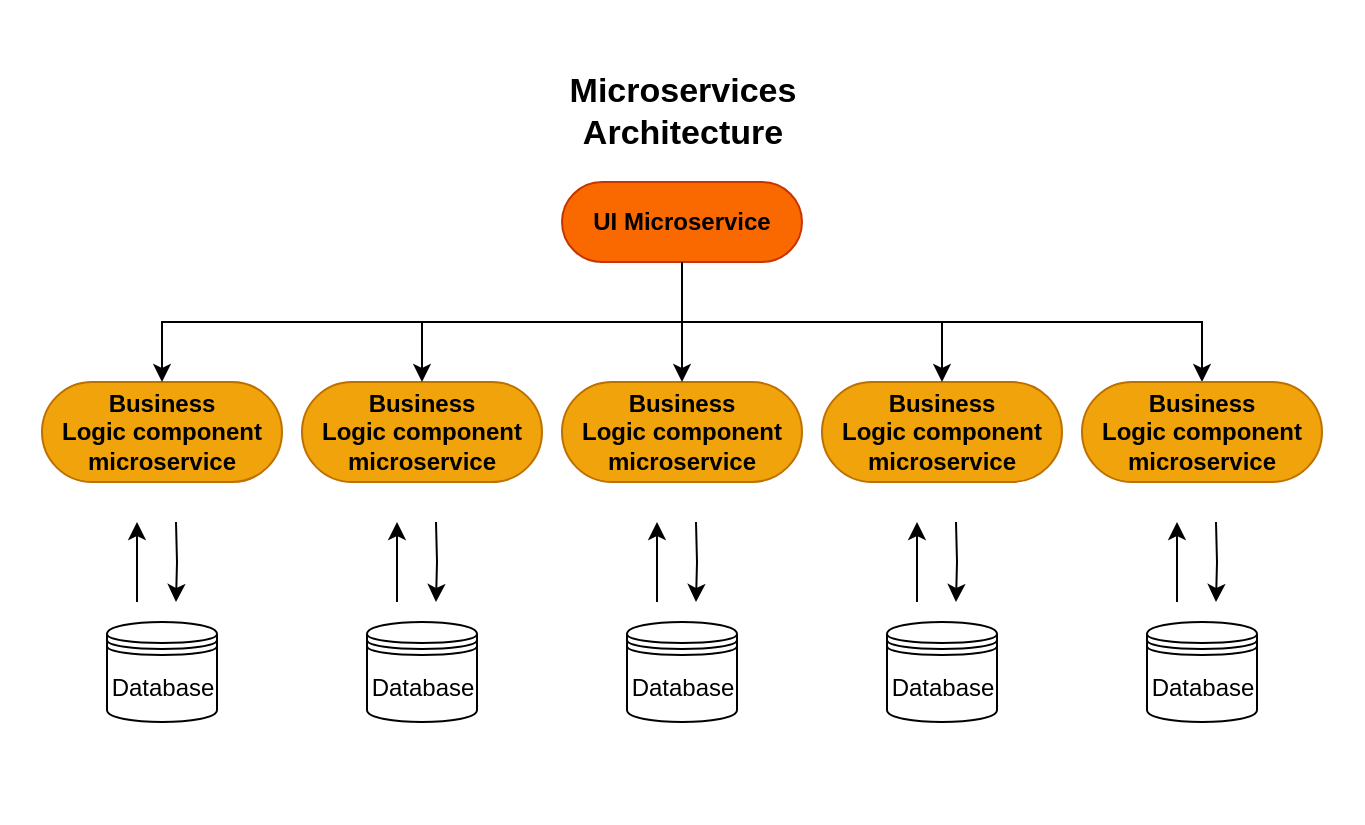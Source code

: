 <mxfile version="24.7.17">
  <diagram name="Page-1" id="I1JmYus51bPRpTJSfx-f">
    <mxGraphModel dx="1098" dy="988" grid="1" gridSize="10" guides="1" tooltips="1" connect="1" arrows="1" fold="1" page="1" pageScale="1" pageWidth="850" pageHeight="1100" math="0" shadow="0">
      <root>
        <mxCell id="0" />
        <mxCell id="1" parent="0" />
        <mxCell id="V1wCiQhz8U4Y6uBU5TtN-47" style="edgeStyle=orthogonalEdgeStyle;rounded=0;orthogonalLoop=1;jettySize=auto;html=1;exitX=0.5;exitY=0.5;exitDx=0;exitDy=20;exitPerimeter=0;" edge="1" parent="1" source="sDq0VXqV6MLcIJx__lWi-2" target="V1wCiQhz8U4Y6uBU5TtN-37">
          <mxGeometry relative="1" as="geometry" />
        </mxCell>
        <mxCell id="sDq0VXqV6MLcIJx__lWi-2" value="UI Microservice" style="html=1;dashed=0;whiteSpace=wrap;shape=mxgraph.dfd.start;fillColor=#fa6800;fontColor=#000000;strokeColor=#C73500;fontStyle=1" parent="1" vertex="1">
          <mxGeometry x="300" y="270" width="120" height="40" as="geometry" />
        </mxCell>
        <mxCell id="sDq0VXqV6MLcIJx__lWi-3" value="Business Logic&amp;nbsp;&lt;span style=&quot;background-color: initial;&quot;&gt;component microservice&lt;/span&gt;" style="html=1;dashed=0;whiteSpace=wrap;shape=mxgraph.dfd.start;fontStyle=1;fillColor=#f0a30a;fontColor=#000000;strokeColor=#BD7000;" parent="1" vertex="1">
          <mxGeometry x="40" y="370" width="120" height="50" as="geometry" />
        </mxCell>
        <mxCell id="sDq0VXqV6MLcIJx__lWi-9" value="&lt;font style=&quot;font-size: 17px;&quot;&gt;&lt;b&gt;Microservices&lt;/b&gt;&lt;/font&gt;&lt;div&gt;&lt;font style=&quot;font-size: 17px;&quot;&gt;&lt;b&gt;Architecture&lt;/b&gt;&lt;/font&gt;&lt;/div&gt;" style="text;html=1;align=center;verticalAlign=middle;resizable=0;points=[];autosize=1;strokeColor=none;fillColor=none;" parent="1" vertex="1">
          <mxGeometry x="290" y="210" width="140" height="50" as="geometry" />
        </mxCell>
        <mxCell id="V1wCiQhz8U4Y6uBU5TtN-22" value="Database" style="shape=datastore;whiteSpace=wrap;html=1;" vertex="1" parent="1">
          <mxGeometry x="72.5" y="490" width="55" height="50" as="geometry" />
        </mxCell>
        <mxCell id="V1wCiQhz8U4Y6uBU5TtN-23" value="" style="endArrow=classic;html=1;rounded=0;" edge="1" parent="1">
          <mxGeometry width="50" height="50" relative="1" as="geometry">
            <mxPoint x="87.5" y="480" as="sourcePoint" />
            <mxPoint x="87.5" y="440" as="targetPoint" />
          </mxGeometry>
        </mxCell>
        <mxCell id="V1wCiQhz8U4Y6uBU5TtN-24" value="" style="endArrow=classic;html=1;rounded=0;" edge="1" parent="1">
          <mxGeometry width="50" height="50" relative="1" as="geometry">
            <mxPoint x="107" y="440" as="sourcePoint" />
            <mxPoint x="107" y="480" as="targetPoint" />
            <Array as="points">
              <mxPoint x="107.5" y="460" />
            </Array>
          </mxGeometry>
        </mxCell>
        <mxCell id="V1wCiQhz8U4Y6uBU5TtN-25" value="Business Logic&amp;nbsp;&lt;span style=&quot;background-color: initial;&quot;&gt;component microservice&lt;/span&gt;" style="html=1;dashed=0;whiteSpace=wrap;shape=mxgraph.dfd.start;fontStyle=1;fillColor=#f0a30a;fontColor=#000000;strokeColor=#BD7000;" vertex="1" parent="1">
          <mxGeometry x="170" y="370" width="120" height="50" as="geometry" />
        </mxCell>
        <mxCell id="V1wCiQhz8U4Y6uBU5TtN-26" value="Database" style="shape=datastore;whiteSpace=wrap;html=1;" vertex="1" parent="1">
          <mxGeometry x="202.5" y="490" width="55" height="50" as="geometry" />
        </mxCell>
        <mxCell id="V1wCiQhz8U4Y6uBU5TtN-27" value="" style="endArrow=classic;html=1;rounded=0;" edge="1" parent="1">
          <mxGeometry width="50" height="50" relative="1" as="geometry">
            <mxPoint x="217.5" y="480" as="sourcePoint" />
            <mxPoint x="217.5" y="440" as="targetPoint" />
          </mxGeometry>
        </mxCell>
        <mxCell id="V1wCiQhz8U4Y6uBU5TtN-28" value="" style="endArrow=classic;html=1;rounded=0;" edge="1" parent="1">
          <mxGeometry width="50" height="50" relative="1" as="geometry">
            <mxPoint x="237" y="440" as="sourcePoint" />
            <mxPoint x="237" y="480" as="targetPoint" />
            <Array as="points">
              <mxPoint x="237.5" y="460" />
            </Array>
          </mxGeometry>
        </mxCell>
        <mxCell id="V1wCiQhz8U4Y6uBU5TtN-29" value="Business Logic&amp;nbsp;&lt;span style=&quot;background-color: initial;&quot;&gt;component microservice&lt;/span&gt;" style="html=1;dashed=0;whiteSpace=wrap;shape=mxgraph.dfd.start;fontStyle=1;fillColor=#f0a30a;fontColor=#000000;strokeColor=#BD7000;" vertex="1" parent="1">
          <mxGeometry x="300" y="370" width="120" height="50" as="geometry" />
        </mxCell>
        <mxCell id="V1wCiQhz8U4Y6uBU5TtN-30" value="Database" style="shape=datastore;whiteSpace=wrap;html=1;" vertex="1" parent="1">
          <mxGeometry x="332.5" y="490" width="55" height="50" as="geometry" />
        </mxCell>
        <mxCell id="V1wCiQhz8U4Y6uBU5TtN-31" value="" style="endArrow=classic;html=1;rounded=0;" edge="1" parent="1">
          <mxGeometry width="50" height="50" relative="1" as="geometry">
            <mxPoint x="347.5" y="480" as="sourcePoint" />
            <mxPoint x="347.5" y="440" as="targetPoint" />
          </mxGeometry>
        </mxCell>
        <mxCell id="V1wCiQhz8U4Y6uBU5TtN-32" value="" style="endArrow=classic;html=1;rounded=0;" edge="1" parent="1">
          <mxGeometry width="50" height="50" relative="1" as="geometry">
            <mxPoint x="367" y="440" as="sourcePoint" />
            <mxPoint x="367" y="480" as="targetPoint" />
            <Array as="points">
              <mxPoint x="367.5" y="460" />
            </Array>
          </mxGeometry>
        </mxCell>
        <mxCell id="V1wCiQhz8U4Y6uBU5TtN-33" value="Business Logic&amp;nbsp;&lt;span style=&quot;background-color: initial;&quot;&gt;component microservice&lt;/span&gt;" style="html=1;dashed=0;whiteSpace=wrap;shape=mxgraph.dfd.start;fontStyle=1;fillColor=#f0a30a;fontColor=#000000;strokeColor=#BD7000;" vertex="1" parent="1">
          <mxGeometry x="430" y="370" width="120" height="50" as="geometry" />
        </mxCell>
        <mxCell id="V1wCiQhz8U4Y6uBU5TtN-34" value="Database" style="shape=datastore;whiteSpace=wrap;html=1;" vertex="1" parent="1">
          <mxGeometry x="462.5" y="490" width="55" height="50" as="geometry" />
        </mxCell>
        <mxCell id="V1wCiQhz8U4Y6uBU5TtN-35" value="" style="endArrow=classic;html=1;rounded=0;" edge="1" parent="1">
          <mxGeometry width="50" height="50" relative="1" as="geometry">
            <mxPoint x="477.5" y="480" as="sourcePoint" />
            <mxPoint x="477.5" y="440" as="targetPoint" />
          </mxGeometry>
        </mxCell>
        <mxCell id="V1wCiQhz8U4Y6uBU5TtN-36" value="" style="endArrow=classic;html=1;rounded=0;" edge="1" parent="1">
          <mxGeometry width="50" height="50" relative="1" as="geometry">
            <mxPoint x="497" y="440" as="sourcePoint" />
            <mxPoint x="497" y="480" as="targetPoint" />
            <Array as="points">
              <mxPoint x="497.5" y="460" />
            </Array>
          </mxGeometry>
        </mxCell>
        <mxCell id="V1wCiQhz8U4Y6uBU5TtN-37" value="Business Logic&amp;nbsp;&lt;span style=&quot;background-color: initial;&quot;&gt;component microservice&lt;/span&gt;" style="html=1;dashed=0;whiteSpace=wrap;shape=mxgraph.dfd.start;fontStyle=1;fillColor=#f0a30a;fontColor=#000000;strokeColor=#BD7000;" vertex="1" parent="1">
          <mxGeometry x="560" y="370" width="120" height="50" as="geometry" />
        </mxCell>
        <mxCell id="V1wCiQhz8U4Y6uBU5TtN-38" value="Database" style="shape=datastore;whiteSpace=wrap;html=1;" vertex="1" parent="1">
          <mxGeometry x="592.5" y="490" width="55" height="50" as="geometry" />
        </mxCell>
        <mxCell id="V1wCiQhz8U4Y6uBU5TtN-39" value="" style="endArrow=classic;html=1;rounded=0;" edge="1" parent="1">
          <mxGeometry width="50" height="50" relative="1" as="geometry">
            <mxPoint x="607.5" y="480" as="sourcePoint" />
            <mxPoint x="607.5" y="440" as="targetPoint" />
          </mxGeometry>
        </mxCell>
        <mxCell id="V1wCiQhz8U4Y6uBU5TtN-40" value="" style="endArrow=classic;html=1;rounded=0;" edge="1" parent="1">
          <mxGeometry width="50" height="50" relative="1" as="geometry">
            <mxPoint x="627" y="440" as="sourcePoint" />
            <mxPoint x="627" y="480" as="targetPoint" />
            <Array as="points">
              <mxPoint x="627.5" y="460" />
            </Array>
          </mxGeometry>
        </mxCell>
        <mxCell id="V1wCiQhz8U4Y6uBU5TtN-43" style="edgeStyle=orthogonalEdgeStyle;rounded=0;orthogonalLoop=1;jettySize=auto;html=1;exitX=0.5;exitY=0.5;exitDx=0;exitDy=20;exitPerimeter=0;entryX=0.5;entryY=0.5;entryDx=0;entryDy=-25;entryPerimeter=0;" edge="1" parent="1" source="sDq0VXqV6MLcIJx__lWi-2" target="V1wCiQhz8U4Y6uBU5TtN-25">
          <mxGeometry relative="1" as="geometry" />
        </mxCell>
        <mxCell id="V1wCiQhz8U4Y6uBU5TtN-45" style="edgeStyle=orthogonalEdgeStyle;rounded=0;orthogonalLoop=1;jettySize=auto;html=1;exitX=0.5;exitY=0.5;exitDx=0;exitDy=20;exitPerimeter=0;entryX=0.5;entryY=0.5;entryDx=0;entryDy=-25;entryPerimeter=0;" edge="1" parent="1" source="sDq0VXqV6MLcIJx__lWi-2" target="V1wCiQhz8U4Y6uBU5TtN-29">
          <mxGeometry relative="1" as="geometry" />
        </mxCell>
        <mxCell id="V1wCiQhz8U4Y6uBU5TtN-46" style="edgeStyle=orthogonalEdgeStyle;rounded=0;orthogonalLoop=1;jettySize=auto;html=1;exitX=0.5;exitY=0.5;exitDx=0;exitDy=20;exitPerimeter=0;entryX=0.5;entryY=0.5;entryDx=0;entryDy=-25;entryPerimeter=0;" edge="1" parent="1" source="sDq0VXqV6MLcIJx__lWi-2" target="V1wCiQhz8U4Y6uBU5TtN-33">
          <mxGeometry relative="1" as="geometry" />
        </mxCell>
        <mxCell id="V1wCiQhz8U4Y6uBU5TtN-48" style="edgeStyle=orthogonalEdgeStyle;rounded=0;orthogonalLoop=1;jettySize=auto;html=1;exitX=0.5;exitY=0.5;exitDx=0;exitDy=20;exitPerimeter=0;entryX=0.5;entryY=0.5;entryDx=0;entryDy=-25;entryPerimeter=0;" edge="1" parent="1" source="sDq0VXqV6MLcIJx__lWi-2" target="sDq0VXqV6MLcIJx__lWi-3">
          <mxGeometry relative="1" as="geometry" />
        </mxCell>
        <mxCell id="V1wCiQhz8U4Y6uBU5TtN-50" value="" style="rounded=0;whiteSpace=wrap;html=1;opacity=0;" vertex="1" parent="1">
          <mxGeometry x="20" y="180" width="680" height="410" as="geometry" />
        </mxCell>
      </root>
    </mxGraphModel>
  </diagram>
</mxfile>
